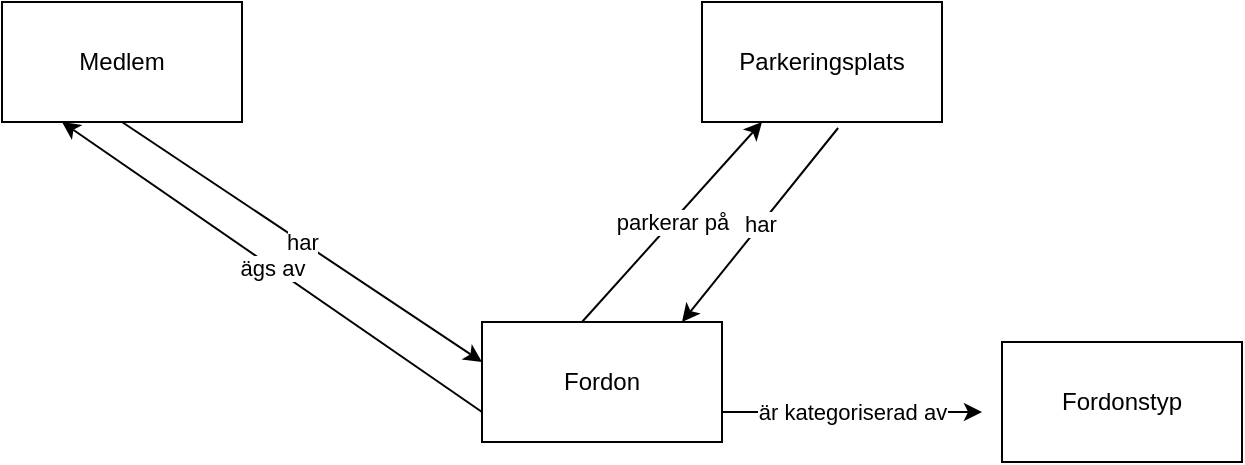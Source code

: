 <mxfile version="16.5.6" type="github" pages="4">
  <diagram id="R2lEEEUBdFMjLlhIrx00" name="Page-1">
    <mxGraphModel dx="893" dy="657" grid="1" gridSize="10" guides="1" tooltips="1" connect="1" arrows="1" fold="1" page="1" pageScale="1" pageWidth="850" pageHeight="1100" math="0" shadow="0" extFonts="Permanent Marker^https://fonts.googleapis.com/css?family=Permanent+Marker">
      <root>
        <mxCell id="0" />
        <mxCell id="1" parent="0" />
        <mxCell id="_AbVoTIW1OfZJptDnOH5-1" value="Medlem" style="rounded=0;whiteSpace=wrap;html=1;" parent="1" vertex="1">
          <mxGeometry x="80" y="120" width="120" height="60" as="geometry" />
        </mxCell>
        <mxCell id="_AbVoTIW1OfZJptDnOH5-2" value="Fordonstyp" style="rounded=0;whiteSpace=wrap;html=1;" parent="1" vertex="1">
          <mxGeometry x="580" y="290" width="120" height="60" as="geometry" />
        </mxCell>
        <mxCell id="_AbVoTIW1OfZJptDnOH5-3" value="Fordon" style="rounded=0;whiteSpace=wrap;html=1;" parent="1" vertex="1">
          <mxGeometry x="320" y="280" width="120" height="60" as="geometry" />
        </mxCell>
        <mxCell id="_AbVoTIW1OfZJptDnOH5-4" value="Parkeringsplats" style="rounded=0;whiteSpace=wrap;html=1;" parent="1" vertex="1">
          <mxGeometry x="430" y="120" width="120" height="60" as="geometry" />
        </mxCell>
        <mxCell id="_AbVoTIW1OfZJptDnOH5-5" value="har" style="endArrow=classic;html=1;rounded=0;exitX=0.5;exitY=1;exitDx=0;exitDy=0;" parent="1" source="_AbVoTIW1OfZJptDnOH5-1" edge="1">
          <mxGeometry width="50" height="50" relative="1" as="geometry">
            <mxPoint x="270" y="350" as="sourcePoint" />
            <mxPoint x="320" y="300" as="targetPoint" />
          </mxGeometry>
        </mxCell>
        <mxCell id="_AbVoTIW1OfZJptDnOH5-7" value="ägs av" style="endArrow=classic;html=1;rounded=0;entryX=0.25;entryY=1;entryDx=0;entryDy=0;exitX=0;exitY=0.75;exitDx=0;exitDy=0;" parent="1" source="_AbVoTIW1OfZJptDnOH5-3" target="_AbVoTIW1OfZJptDnOH5-1" edge="1">
          <mxGeometry width="50" height="50" relative="1" as="geometry">
            <mxPoint x="340" y="380" as="sourcePoint" />
            <mxPoint x="390" y="330" as="targetPoint" />
          </mxGeometry>
        </mxCell>
        <mxCell id="_AbVoTIW1OfZJptDnOH5-8" value="är kategoriserad av" style="endArrow=classic;html=1;rounded=0;exitX=1;exitY=0.75;exitDx=0;exitDy=0;" parent="1" source="_AbVoTIW1OfZJptDnOH5-3" edge="1">
          <mxGeometry width="50" height="50" relative="1" as="geometry">
            <mxPoint x="480" y="390" as="sourcePoint" />
            <mxPoint x="570" y="325" as="targetPoint" />
          </mxGeometry>
        </mxCell>
        <mxCell id="_AbVoTIW1OfZJptDnOH5-9" value="parkerar på" style="endArrow=classic;html=1;rounded=0;entryX=0.25;entryY=1;entryDx=0;entryDy=0;" parent="1" target="_AbVoTIW1OfZJptDnOH5-4" edge="1">
          <mxGeometry width="50" height="50" relative="1" as="geometry">
            <mxPoint x="370" y="280" as="sourcePoint" />
            <mxPoint x="420" y="230" as="targetPoint" />
          </mxGeometry>
        </mxCell>
        <mxCell id="_AbVoTIW1OfZJptDnOH5-10" value="har" style="endArrow=classic;html=1;rounded=0;exitX=0.567;exitY=1.05;exitDx=0;exitDy=0;exitPerimeter=0;" parent="1" source="_AbVoTIW1OfZJptDnOH5-4" edge="1">
          <mxGeometry width="50" height="50" relative="1" as="geometry">
            <mxPoint x="340" y="380" as="sourcePoint" />
            <mxPoint x="420" y="280" as="targetPoint" />
          </mxGeometry>
        </mxCell>
      </root>
    </mxGraphModel>
  </diagram>
  <diagram id="kLTGQXGEeEwWgnbD5dGC" name="Page-2">
    <mxGraphModel dx="943" dy="501" grid="1" gridSize="10" guides="1" tooltips="1" connect="1" arrows="1" fold="1" page="1" pageScale="1" pageWidth="827" pageHeight="1169" math="0" shadow="0">
      <root>
        <mxCell id="PcdFdVJKcgX2mBFTKJcy-0" />
        <mxCell id="PcdFdVJKcgX2mBFTKJcy-1" parent="PcdFdVJKcgX2mBFTKJcy-0" />
        <mxCell id="PcdFdVJKcgX2mBFTKJcy-2" value="Medlem" style="rounded=0;whiteSpace=wrap;html=1;" vertex="1" parent="PcdFdVJKcgX2mBFTKJcy-1">
          <mxGeometry x="80" y="120" width="120" height="60" as="geometry" />
        </mxCell>
        <mxCell id="PcdFdVJKcgX2mBFTKJcy-3" value="Fordonstyp" style="rounded=0;whiteSpace=wrap;html=1;" vertex="1" parent="PcdFdVJKcgX2mBFTKJcy-1">
          <mxGeometry x="580" y="290" width="120" height="60" as="geometry" />
        </mxCell>
        <mxCell id="PcdFdVJKcgX2mBFTKJcy-4" value="Fordon" style="rounded=0;whiteSpace=wrap;html=1;" vertex="1" parent="PcdFdVJKcgX2mBFTKJcy-1">
          <mxGeometry x="320" y="280" width="120" height="60" as="geometry" />
        </mxCell>
        <mxCell id="PcdFdVJKcgX2mBFTKJcy-5" value="Parkeringsplats" style="rounded=0;whiteSpace=wrap;html=1;" vertex="1" parent="PcdFdVJKcgX2mBFTKJcy-1">
          <mxGeometry x="430" y="120" width="120" height="60" as="geometry" />
        </mxCell>
        <mxCell id="PcdFdVJKcgX2mBFTKJcy-6" value="har" style="endArrow=ERzeroToMany;html=1;rounded=0;exitX=0.5;exitY=1;exitDx=0;exitDy=0;endFill=0;startArrow=ERone;startFill=0;" edge="1" parent="PcdFdVJKcgX2mBFTKJcy-1" source="PcdFdVJKcgX2mBFTKJcy-2">
          <mxGeometry width="50" height="50" relative="1" as="geometry">
            <mxPoint x="270" y="350" as="sourcePoint" />
            <mxPoint x="320" y="300" as="targetPoint" />
          </mxGeometry>
        </mxCell>
        <mxCell id="PcdFdVJKcgX2mBFTKJcy-8" value="är kategoriserad av" style="endArrow=ERone;html=1;rounded=0;exitX=1;exitY=0.75;exitDx=0;exitDy=0;endFill=0;entryX=-0.025;entryY=0.583;entryDx=0;entryDy=0;entryPerimeter=0;startArrow=ERzeroToOne;startFill=0;" edge="1" parent="PcdFdVJKcgX2mBFTKJcy-1" source="PcdFdVJKcgX2mBFTKJcy-4" target="PcdFdVJKcgX2mBFTKJcy-3">
          <mxGeometry width="50" height="50" relative="1" as="geometry">
            <mxPoint x="480" y="390" as="sourcePoint" />
            <mxPoint x="570" y="325" as="targetPoint" />
          </mxGeometry>
        </mxCell>
        <mxCell id="PcdFdVJKcgX2mBFTKJcy-10" value="parkerar på/har" style="endArrow=ERone;html=1;rounded=0;exitX=0.567;exitY=1.05;exitDx=0;exitDy=0;exitPerimeter=0;endFill=0;startArrow=ERone;startFill=0;" edge="1" parent="PcdFdVJKcgX2mBFTKJcy-1" source="PcdFdVJKcgX2mBFTKJcy-5">
          <mxGeometry width="50" height="50" relative="1" as="geometry">
            <mxPoint x="340" y="380" as="sourcePoint" />
            <mxPoint x="420" y="280" as="targetPoint" />
          </mxGeometry>
        </mxCell>
      </root>
    </mxGraphModel>
  </diagram>
  <diagram id="wb9nR6QKDPilrrJxnkUp" name="Page-3">
    <mxGraphModel dx="943" dy="501" grid="1" gridSize="10" guides="1" tooltips="1" connect="1" arrows="1" fold="1" page="1" pageScale="1" pageWidth="827" pageHeight="1169" math="0" shadow="0">
      <root>
        <mxCell id="zCIT4n7KbUIi4Ov1CX4Y-0" />
        <mxCell id="zCIT4n7KbUIi4Ov1CX4Y-1" parent="zCIT4n7KbUIi4Ov1CX4Y-0" />
        <mxCell id="zCIT4n7KbUIi4Ov1CX4Y-2" value="Medlem" style="rounded=0;whiteSpace=wrap;html=1;fillColor=#dae8fc;strokeColor=#6c8ebf;" vertex="1" parent="zCIT4n7KbUIi4Ov1CX4Y-1">
          <mxGeometry x="130" y="90" width="120" height="60" as="geometry" />
        </mxCell>
        <mxCell id="zCIT4n7KbUIi4Ov1CX4Y-3" value="Fordonstyp" style="rounded=0;whiteSpace=wrap;html=1;fillColor=#dae8fc;strokeColor=#6c8ebf;" vertex="1" parent="zCIT4n7KbUIi4Ov1CX4Y-1">
          <mxGeometry x="580" y="290" width="120" height="60" as="geometry" />
        </mxCell>
        <mxCell id="zCIT4n7KbUIi4Ov1CX4Y-4" value="Fordon" style="rounded=0;whiteSpace=wrap;html=1;fillColor=#dae8fc;strokeColor=#6c8ebf;" vertex="1" parent="zCIT4n7KbUIi4Ov1CX4Y-1">
          <mxGeometry x="320" y="280" width="120" height="60" as="geometry" />
        </mxCell>
        <mxCell id="zCIT4n7KbUIi4Ov1CX4Y-5" value="Parkeringsplats" style="rounded=0;whiteSpace=wrap;html=1;fillColor=#dae8fc;strokeColor=#6c8ebf;" vertex="1" parent="zCIT4n7KbUIi4Ov1CX4Y-1">
          <mxGeometry x="500" y="90" width="120" height="60" as="geometry" />
        </mxCell>
        <mxCell id="zCIT4n7KbUIi4Ov1CX4Y-6" value="har" style="endArrow=ERzeroToMany;html=1;rounded=0;exitX=0.5;exitY=1;exitDx=0;exitDy=0;endFill=0;startArrow=ERone;startFill=0;" edge="1" parent="zCIT4n7KbUIi4Ov1CX4Y-1" source="zCIT4n7KbUIi4Ov1CX4Y-2">
          <mxGeometry width="50" height="50" relative="1" as="geometry">
            <mxPoint x="270" y="350" as="sourcePoint" />
            <mxPoint x="320" y="300" as="targetPoint" />
          </mxGeometry>
        </mxCell>
        <mxCell id="zCIT4n7KbUIi4Ov1CX4Y-7" value="är kategoriserad av" style="endArrow=ERone;html=1;rounded=0;exitX=1;exitY=0.75;exitDx=0;exitDy=0;endFill=0;entryX=-0.025;entryY=0.583;entryDx=0;entryDy=0;entryPerimeter=0;startArrow=ERzeroToOne;startFill=0;" edge="1" parent="zCIT4n7KbUIi4Ov1CX4Y-1" source="zCIT4n7KbUIi4Ov1CX4Y-4" target="zCIT4n7KbUIi4Ov1CX4Y-3">
          <mxGeometry width="50" height="50" relative="1" as="geometry">
            <mxPoint x="480" y="390" as="sourcePoint" />
            <mxPoint x="570" y="325" as="targetPoint" />
          </mxGeometry>
        </mxCell>
        <mxCell id="zCIT4n7KbUIi4Ov1CX4Y-8" value="parkerar på/har" style="endArrow=ERone;html=1;rounded=0;exitX=0.567;exitY=1.05;exitDx=0;exitDy=0;exitPerimeter=0;endFill=0;startArrow=ERone;startFill=0;" edge="1" parent="zCIT4n7KbUIi4Ov1CX4Y-1" source="zCIT4n7KbUIi4Ov1CX4Y-5">
          <mxGeometry width="50" height="50" relative="1" as="geometry">
            <mxPoint x="340" y="380" as="sourcePoint" />
            <mxPoint x="420" y="280" as="targetPoint" />
          </mxGeometry>
        </mxCell>
        <mxCell id="zCIT4n7KbUIi4Ov1CX4Y-9" value="Person nr" style="ellipse;whiteSpace=wrap;html=1;" vertex="1" parent="zCIT4n7KbUIi4Ov1CX4Y-1">
          <mxGeometry y="180" width="90" height="40" as="geometry" />
        </mxCell>
        <mxCell id="zCIT4n7KbUIi4Ov1CX4Y-10" value="" style="endArrow=none;html=1;rounded=0;strokeColor=#000000;entryX=0.25;entryY=1;entryDx=0;entryDy=0;exitX=0.823;exitY=0.073;exitDx=0;exitDy=0;exitPerimeter=0;" edge="1" parent="zCIT4n7KbUIi4Ov1CX4Y-1" source="zCIT4n7KbUIi4Ov1CX4Y-9" target="zCIT4n7KbUIi4Ov1CX4Y-2">
          <mxGeometry width="50" height="50" relative="1" as="geometry">
            <mxPoint x="90" y="210" as="sourcePoint" />
            <mxPoint x="140" y="160" as="targetPoint" />
          </mxGeometry>
        </mxCell>
        <mxCell id="zCIT4n7KbUIi4Ov1CX4Y-11" value="Namn" style="ellipse;whiteSpace=wrap;html=1;" vertex="1" parent="zCIT4n7KbUIi4Ov1CX4Y-1">
          <mxGeometry x="10" y="230" width="90" height="50" as="geometry" />
        </mxCell>
        <mxCell id="zCIT4n7KbUIi4Ov1CX4Y-12" value="Id" style="ellipse;whiteSpace=wrap;html=1;" vertex="1" parent="zCIT4n7KbUIi4Ov1CX4Y-1">
          <mxGeometry x="10" y="300" width="90" height="40" as="geometry" />
        </mxCell>
        <mxCell id="zCIT4n7KbUIi4Ov1CX4Y-14" value="" style="endArrow=none;html=1;rounded=0;strokeColor=#000000;exitX=0.93;exitY=0.807;exitDx=0;exitDy=0;exitPerimeter=0;entryX=0.308;entryY=0.994;entryDx=0;entryDy=0;entryPerimeter=0;" edge="1" parent="zCIT4n7KbUIi4Ov1CX4Y-1" source="zCIT4n7KbUIi4Ov1CX4Y-11" target="zCIT4n7KbUIi4Ov1CX4Y-2">
          <mxGeometry width="50" height="50" relative="1" as="geometry">
            <mxPoint x="110" y="290" as="sourcePoint" />
            <mxPoint x="130" y="180" as="targetPoint" />
          </mxGeometry>
        </mxCell>
        <mxCell id="zCIT4n7KbUIi4Ov1CX4Y-15" value="" style="endArrow=none;html=1;rounded=0;strokeColor=#000000;entryX=0.5;entryY=1;entryDx=0;entryDy=0;exitX=0.944;exitY=0.775;exitDx=0;exitDy=0;exitPerimeter=0;" edge="1" parent="zCIT4n7KbUIi4Ov1CX4Y-1" source="zCIT4n7KbUIi4Ov1CX4Y-12" target="zCIT4n7KbUIi4Ov1CX4Y-2">
          <mxGeometry width="50" height="50" relative="1" as="geometry">
            <mxPoint x="105" y="350" as="sourcePoint" />
            <mxPoint x="155" y="300" as="targetPoint" />
          </mxGeometry>
        </mxCell>
        <mxCell id="zCIT4n7KbUIi4Ov1CX4Y-16" value="E-post" style="ellipse;whiteSpace=wrap;html=1;" vertex="1" parent="zCIT4n7KbUIi4Ov1CX4Y-1">
          <mxGeometry x="10" y="350" width="90" height="40" as="geometry" />
        </mxCell>
        <mxCell id="zCIT4n7KbUIi4Ov1CX4Y-17" value="" style="endArrow=none;html=1;rounded=0;strokeColor=#000000;entryX=0.703;entryY=1.039;entryDx=0;entryDy=0;entryPerimeter=0;" edge="1" parent="zCIT4n7KbUIi4Ov1CX4Y-1" target="zCIT4n7KbUIi4Ov1CX4Y-2">
          <mxGeometry width="50" height="50" relative="1" as="geometry">
            <mxPoint x="100" y="370" as="sourcePoint" />
            <mxPoint x="150" y="320" as="targetPoint" />
          </mxGeometry>
        </mxCell>
        <mxCell id="zCIT4n7KbUIi4Ov1CX4Y-18" value="Id" style="ellipse;whiteSpace=wrap;html=1;" vertex="1" parent="zCIT4n7KbUIi4Ov1CX4Y-1">
          <mxGeometry x="270" y="390" width="80" height="30" as="geometry" />
        </mxCell>
        <mxCell id="zCIT4n7KbUIi4Ov1CX4Y-19" value="Reg. nr" style="ellipse;whiteSpace=wrap;html=1;" vertex="1" parent="zCIT4n7KbUIi4Ov1CX4Y-1">
          <mxGeometry x="360" y="390" width="80" height="30" as="geometry" />
        </mxCell>
        <mxCell id="zCIT4n7KbUIi4Ov1CX4Y-20" value="Färg" style="ellipse;whiteSpace=wrap;html=1;" vertex="1" parent="zCIT4n7KbUIi4Ov1CX4Y-1">
          <mxGeometry x="450" y="390" width="80" height="30" as="geometry" />
        </mxCell>
        <mxCell id="zCIT4n7KbUIi4Ov1CX4Y-21" value="" style="endArrow=none;html=1;rounded=0;strokeColor=#000000;" edge="1" parent="zCIT4n7KbUIi4Ov1CX4Y-1">
          <mxGeometry width="50" height="50" relative="1" as="geometry">
            <mxPoint x="310" y="390" as="sourcePoint" />
            <mxPoint x="360" y="340" as="targetPoint" />
          </mxGeometry>
        </mxCell>
        <mxCell id="zCIT4n7KbUIi4Ov1CX4Y-22" value="" style="endArrow=none;html=1;rounded=0;strokeColor=#000000;" edge="1" parent="zCIT4n7KbUIi4Ov1CX4Y-1" target="zCIT4n7KbUIi4Ov1CX4Y-4">
          <mxGeometry width="50" height="50" relative="1" as="geometry">
            <mxPoint x="375" y="395" as="sourcePoint" />
            <mxPoint x="425" y="345" as="targetPoint" />
          </mxGeometry>
        </mxCell>
        <mxCell id="zCIT4n7KbUIi4Ov1CX4Y-23" value="" style="endArrow=none;html=1;rounded=0;strokeColor=#000000;entryX=0.892;entryY=1.061;entryDx=0;entryDy=0;entryPerimeter=0;" edge="1" parent="zCIT4n7KbUIi4Ov1CX4Y-1" target="zCIT4n7KbUIi4Ov1CX4Y-4">
          <mxGeometry width="50" height="50" relative="1" as="geometry">
            <mxPoint x="465" y="395" as="sourcePoint" />
            <mxPoint x="515" y="345" as="targetPoint" />
          </mxGeometry>
        </mxCell>
        <mxCell id="zCIT4n7KbUIi4Ov1CX4Y-24" value="Märke" style="ellipse;whiteSpace=wrap;html=1;" vertex="1" parent="zCIT4n7KbUIi4Ov1CX4Y-1">
          <mxGeometry x="200" y="360" width="80" height="30" as="geometry" />
        </mxCell>
        <mxCell id="zCIT4n7KbUIi4Ov1CX4Y-25" value="Modell" style="ellipse;whiteSpace=wrap;html=1;" vertex="1" parent="zCIT4n7KbUIi4Ov1CX4Y-1">
          <mxGeometry x="410" y="420" width="80" height="30" as="geometry" />
        </mxCell>
        <mxCell id="zCIT4n7KbUIi4Ov1CX4Y-26" value="" style="endArrow=none;html=1;rounded=0;strokeColor=#000000;" edge="1" parent="zCIT4n7KbUIi4Ov1CX4Y-1">
          <mxGeometry width="50" height="50" relative="1" as="geometry">
            <mxPoint x="270" y="370" as="sourcePoint" />
            <mxPoint x="320" y="320" as="targetPoint" />
          </mxGeometry>
        </mxCell>
        <mxCell id="zCIT4n7KbUIi4Ov1CX4Y-27" value="" style="endArrow=none;html=1;rounded=0;strokeColor=#000000;" edge="1" parent="zCIT4n7KbUIi4Ov1CX4Y-1">
          <mxGeometry width="50" height="50" relative="1" as="geometry">
            <mxPoint x="434" y="420" as="sourcePoint" />
            <mxPoint x="414" y="340" as="targetPoint" />
          </mxGeometry>
        </mxCell>
        <mxCell id="zCIT4n7KbUIi4Ov1CX4Y-29" value="Id" style="ellipse;whiteSpace=wrap;html=1;" vertex="1" parent="zCIT4n7KbUIi4Ov1CX4Y-1">
          <mxGeometry x="374" y="60" width="80" height="40" as="geometry" />
        </mxCell>
        <mxCell id="zCIT4n7KbUIi4Ov1CX4Y-30" value="" style="endArrow=none;html=1;rounded=0;strokeColor=#000000;entryX=-0.019;entryY=0.583;entryDx=0;entryDy=0;entryPerimeter=0;" edge="1" parent="zCIT4n7KbUIi4Ov1CX4Y-1" source="zCIT4n7KbUIi4Ov1CX4Y-29" target="zCIT4n7KbUIi4Ov1CX4Y-5">
          <mxGeometry width="50" height="50" relative="1" as="geometry">
            <mxPoint x="380" y="210" as="sourcePoint" />
            <mxPoint x="430" y="160" as="targetPoint" />
          </mxGeometry>
        </mxCell>
        <mxCell id="zCIT4n7KbUIi4Ov1CX4Y-31" value="Check in" style="ellipse;whiteSpace=wrap;html=1;" vertex="1" parent="zCIT4n7KbUIi4Ov1CX4Y-1">
          <mxGeometry x="294" y="140" width="96" height="50" as="geometry" />
        </mxCell>
        <mxCell id="zCIT4n7KbUIi4Ov1CX4Y-32" value="" style="endArrow=none;html=1;rounded=0;strokeColor=#000000;" edge="1" parent="zCIT4n7KbUIi4Ov1CX4Y-1" source="zCIT4n7KbUIi4Ov1CX4Y-31">
          <mxGeometry width="50" height="50" relative="1" as="geometry">
            <mxPoint x="380" y="210" as="sourcePoint" />
            <mxPoint x="460" y="210" as="targetPoint" />
          </mxGeometry>
        </mxCell>
        <mxCell id="zCIT4n7KbUIi4Ov1CX4Y-33" value="Check ut" style="ellipse;whiteSpace=wrap;html=1;" vertex="1" parent="zCIT4n7KbUIi4Ov1CX4Y-1">
          <mxGeometry x="294" y="190" width="96" height="50" as="geometry" />
        </mxCell>
        <mxCell id="zCIT4n7KbUIi4Ov1CX4Y-34" value="" style="endArrow=none;html=1;rounded=0;strokeColor=#000000;" edge="1" parent="zCIT4n7KbUIi4Ov1CX4Y-1">
          <mxGeometry width="50" height="50" relative="1" as="geometry">
            <mxPoint x="390" y="220" as="sourcePoint" />
            <mxPoint x="460" y="220" as="targetPoint" />
          </mxGeometry>
        </mxCell>
        <mxCell id="zCIT4n7KbUIi4Ov1CX4Y-36" value="Pris" style="ellipse;whiteSpace=wrap;html=1;" vertex="1" parent="zCIT4n7KbUIi4Ov1CX4Y-1">
          <mxGeometry x="550" y="190" width="110" height="70" as="geometry" />
        </mxCell>
        <mxCell id="zCIT4n7KbUIi4Ov1CX4Y-37" value="" style="endArrow=none;html=1;rounded=0;strokeColor=#000000;" edge="1" parent="zCIT4n7KbUIi4Ov1CX4Y-1" target="zCIT4n7KbUIi4Ov1CX4Y-36">
          <mxGeometry width="50" height="50" relative="1" as="geometry">
            <mxPoint x="520" y="220" as="sourcePoint" />
            <mxPoint x="530" y="210" as="targetPoint" />
          </mxGeometry>
        </mxCell>
        <mxCell id="zCIT4n7KbUIi4Ov1CX4Y-38" value="Ruta/Titel" style="ellipse;whiteSpace=wrap;html=1;" vertex="1" parent="zCIT4n7KbUIi4Ov1CX4Y-1">
          <mxGeometry x="620" y="50" width="90" height="50" as="geometry" />
        </mxCell>
        <mxCell id="zCIT4n7KbUIi4Ov1CX4Y-39" value="" style="endArrow=none;html=1;rounded=0;strokeColor=#000000;entryX=0;entryY=0;entryDx=0;entryDy=0;" edge="1" parent="zCIT4n7KbUIi4Ov1CX4Y-1" target="zCIT4n7KbUIi4Ov1CX4Y-38">
          <mxGeometry width="50" height="50" relative="1" as="geometry">
            <mxPoint x="550" y="90" as="sourcePoint" />
            <mxPoint x="600" y="40" as="targetPoint" />
          </mxGeometry>
        </mxCell>
        <mxCell id="zCIT4n7KbUIi4Ov1CX4Y-40" value="Typ/Titel" style="ellipse;whiteSpace=wrap;html=1;" vertex="1" parent="zCIT4n7KbUIi4Ov1CX4Y-1">
          <mxGeometry x="630" y="370" width="95" height="55" as="geometry" />
        </mxCell>
        <mxCell id="zCIT4n7KbUIi4Ov1CX4Y-41" value="" style="endArrow=none;html=1;rounded=0;strokeColor=#000000;exitX=0.5;exitY=0;exitDx=0;exitDy=0;" edge="1" parent="zCIT4n7KbUIi4Ov1CX4Y-1" source="zCIT4n7KbUIi4Ov1CX4Y-40">
          <mxGeometry width="50" height="50" relative="1" as="geometry">
            <mxPoint x="610" y="400" as="sourcePoint" />
            <mxPoint x="660" y="350" as="targetPoint" />
          </mxGeometry>
        </mxCell>
        <mxCell id="zCIT4n7KbUIi4Ov1CX4Y-42" value="Id" style="ellipse;whiteSpace=wrap;html=1;" vertex="1" parent="zCIT4n7KbUIi4Ov1CX4Y-1">
          <mxGeometry x="565" y="420" width="75" height="40" as="geometry" />
        </mxCell>
        <mxCell id="zCIT4n7KbUIi4Ov1CX4Y-43" value="" style="endArrow=none;html=1;rounded=0;strokeColor=#000000;entryX=0.419;entryY=1.017;entryDx=0;entryDy=0;entryPerimeter=0;" edge="1" parent="zCIT4n7KbUIi4Ov1CX4Y-1" target="zCIT4n7KbUIi4Ov1CX4Y-3">
          <mxGeometry width="50" height="50" relative="1" as="geometry">
            <mxPoint x="580" y="425" as="sourcePoint" />
            <mxPoint x="630" y="375" as="targetPoint" />
          </mxGeometry>
        </mxCell>
        <mxCell id="zCIT4n7KbUIi4Ov1CX4Y-44" value="Antal hjul" style="ellipse;whiteSpace=wrap;html=1;" vertex="1" parent="zCIT4n7KbUIi4Ov1CX4Y-1">
          <mxGeometry x="740" y="340" width="80" height="30" as="geometry" />
        </mxCell>
        <mxCell id="zCIT4n7KbUIi4Ov1CX4Y-45" value="" style="endArrow=none;html=1;rounded=0;strokeColor=#000000;exitX=0.997;exitY=0.672;exitDx=0;exitDy=0;exitPerimeter=0;" edge="1" parent="zCIT4n7KbUIi4Ov1CX4Y-1" source="zCIT4n7KbUIi4Ov1CX4Y-3">
          <mxGeometry width="50" height="50" relative="1" as="geometry">
            <mxPoint x="725" y="390" as="sourcePoint" />
            <mxPoint x="775" y="340" as="targetPoint" />
          </mxGeometry>
        </mxCell>
      </root>
    </mxGraphModel>
  </diagram>
  <diagram id="egSZdGdGDnGF0ddc5vMZ" name="Page-4">
    <mxGraphModel dx="893" dy="657" grid="1" gridSize="10" guides="1" tooltips="1" connect="1" arrows="1" fold="1" page="1" pageScale="1" pageWidth="827" pageHeight="1169" math="0" shadow="0">
      <root>
        <mxCell id="eWoGVDs5CLoufcRswbTc-0" />
        <mxCell id="eWoGVDs5CLoufcRswbTc-1" parent="eWoGVDs5CLoufcRswbTc-0" />
        <mxCell id="eWoGVDs5CLoufcRswbTc-2" value="Medlem" style="shape=table;startSize=30;container=1;collapsible=1;childLayout=tableLayout;fixedRows=1;rowLines=0;fontStyle=1;align=center;resizeLast=1;" parent="eWoGVDs5CLoufcRswbTc-1" vertex="1">
          <mxGeometry x="120" y="160" width="180" height="160" as="geometry" />
        </mxCell>
        <mxCell id="eWoGVDs5CLoufcRswbTc-3" value="" style="shape=tableRow;horizontal=0;startSize=0;swimlaneHead=0;swimlaneBody=0;fillColor=none;collapsible=0;dropTarget=0;points=[[0,0.5],[1,0.5]];portConstraint=eastwest;top=0;left=0;right=0;bottom=1;" parent="eWoGVDs5CLoufcRswbTc-2" vertex="1">
          <mxGeometry y="30" width="180" height="30" as="geometry" />
        </mxCell>
        <mxCell id="eWoGVDs5CLoufcRswbTc-4" value="PK" style="shape=partialRectangle;connectable=0;fillColor=none;top=0;left=0;bottom=0;right=0;fontStyle=1;overflow=hidden;" parent="eWoGVDs5CLoufcRswbTc-3" vertex="1">
          <mxGeometry width="30" height="30" as="geometry">
            <mxRectangle width="30" height="30" as="alternateBounds" />
          </mxGeometry>
        </mxCell>
        <mxCell id="eWoGVDs5CLoufcRswbTc-5" value="Id" style="shape=partialRectangle;connectable=0;fillColor=none;top=0;left=0;bottom=0;right=0;align=left;spacingLeft=6;fontStyle=5;overflow=hidden;" parent="eWoGVDs5CLoufcRswbTc-3" vertex="1">
          <mxGeometry x="30" width="150" height="30" as="geometry">
            <mxRectangle width="150" height="30" as="alternateBounds" />
          </mxGeometry>
        </mxCell>
        <mxCell id="eWoGVDs5CLoufcRswbTc-6" value="" style="shape=tableRow;horizontal=0;startSize=0;swimlaneHead=0;swimlaneBody=0;fillColor=none;collapsible=0;dropTarget=0;points=[[0,0.5],[1,0.5]];portConstraint=eastwest;top=0;left=0;right=0;bottom=0;" parent="eWoGVDs5CLoufcRswbTc-2" vertex="1">
          <mxGeometry y="60" width="180" height="30" as="geometry" />
        </mxCell>
        <mxCell id="eWoGVDs5CLoufcRswbTc-7" value="" style="shape=partialRectangle;connectable=0;fillColor=none;top=0;left=0;bottom=0;right=0;editable=1;overflow=hidden;" parent="eWoGVDs5CLoufcRswbTc-6" vertex="1">
          <mxGeometry width="30" height="30" as="geometry">
            <mxRectangle width="30" height="30" as="alternateBounds" />
          </mxGeometry>
        </mxCell>
        <mxCell id="eWoGVDs5CLoufcRswbTc-8" value="Namn" style="shape=partialRectangle;connectable=0;fillColor=none;top=0;left=0;bottom=0;right=0;align=left;spacingLeft=6;overflow=hidden;" parent="eWoGVDs5CLoufcRswbTc-6" vertex="1">
          <mxGeometry x="30" width="150" height="30" as="geometry">
            <mxRectangle width="150" height="30" as="alternateBounds" />
          </mxGeometry>
        </mxCell>
        <mxCell id="eWoGVDs5CLoufcRswbTc-9" value="" style="shape=tableRow;horizontal=0;startSize=0;swimlaneHead=0;swimlaneBody=0;fillColor=none;collapsible=0;dropTarget=0;points=[[0,0.5],[1,0.5]];portConstraint=eastwest;top=0;left=0;right=0;bottom=0;" parent="eWoGVDs5CLoufcRswbTc-2" vertex="1">
          <mxGeometry y="90" width="180" height="30" as="geometry" />
        </mxCell>
        <mxCell id="eWoGVDs5CLoufcRswbTc-10" value="" style="shape=partialRectangle;connectable=0;fillColor=none;top=0;left=0;bottom=0;right=0;editable=1;overflow=hidden;" parent="eWoGVDs5CLoufcRswbTc-9" vertex="1">
          <mxGeometry width="30" height="30" as="geometry">
            <mxRectangle width="30" height="30" as="alternateBounds" />
          </mxGeometry>
        </mxCell>
        <mxCell id="eWoGVDs5CLoufcRswbTc-11" value="E-post" style="shape=partialRectangle;connectable=0;fillColor=none;top=0;left=0;bottom=0;right=0;align=left;spacingLeft=6;overflow=hidden;" parent="eWoGVDs5CLoufcRswbTc-9" vertex="1">
          <mxGeometry x="30" width="150" height="30" as="geometry">
            <mxRectangle width="150" height="30" as="alternateBounds" />
          </mxGeometry>
        </mxCell>
        <mxCell id="eWoGVDs5CLoufcRswbTc-12" value="" style="shape=tableRow;horizontal=0;startSize=0;swimlaneHead=0;swimlaneBody=0;fillColor=none;collapsible=0;dropTarget=0;points=[[0,0.5],[1,0.5]];portConstraint=eastwest;top=0;left=0;right=0;bottom=0;" parent="eWoGVDs5CLoufcRswbTc-2" vertex="1">
          <mxGeometry y="120" width="180" height="30" as="geometry" />
        </mxCell>
        <mxCell id="eWoGVDs5CLoufcRswbTc-13" value="" style="shape=partialRectangle;connectable=0;fillColor=none;top=0;left=0;bottom=0;right=0;editable=1;overflow=hidden;" parent="eWoGVDs5CLoufcRswbTc-12" vertex="1">
          <mxGeometry width="30" height="30" as="geometry">
            <mxRectangle width="30" height="30" as="alternateBounds" />
          </mxGeometry>
        </mxCell>
        <mxCell id="eWoGVDs5CLoufcRswbTc-14" value="Pers. nr" style="shape=partialRectangle;connectable=0;fillColor=none;top=0;left=0;bottom=0;right=0;align=left;spacingLeft=6;overflow=hidden;" parent="eWoGVDs5CLoufcRswbTc-12" vertex="1">
          <mxGeometry x="30" width="150" height="30" as="geometry">
            <mxRectangle width="150" height="30" as="alternateBounds" />
          </mxGeometry>
        </mxCell>
        <mxCell id="olLqTpmF7_HAUZUzdYIq-0" value="Fordonstyp" style="shape=table;startSize=30;container=1;collapsible=1;childLayout=tableLayout;fixedRows=1;rowLines=0;fontStyle=1;align=center;resizeLast=1;" parent="eWoGVDs5CLoufcRswbTc-1" vertex="1">
          <mxGeometry x="370" y="585" width="180" height="120" as="geometry" />
        </mxCell>
        <mxCell id="olLqTpmF7_HAUZUzdYIq-1" value="" style="shape=tableRow;horizontal=0;startSize=0;swimlaneHead=0;swimlaneBody=0;fillColor=none;collapsible=0;dropTarget=0;points=[[0,0.5],[1,0.5]];portConstraint=eastwest;top=0;left=0;right=0;bottom=1;" parent="olLqTpmF7_HAUZUzdYIq-0" vertex="1">
          <mxGeometry y="30" width="180" height="30" as="geometry" />
        </mxCell>
        <mxCell id="olLqTpmF7_HAUZUzdYIq-2" value="PK" style="shape=partialRectangle;connectable=0;fillColor=none;top=0;left=0;bottom=0;right=0;fontStyle=1;overflow=hidden;" parent="olLqTpmF7_HAUZUzdYIq-1" vertex="1">
          <mxGeometry width="30" height="30" as="geometry">
            <mxRectangle width="30" height="30" as="alternateBounds" />
          </mxGeometry>
        </mxCell>
        <mxCell id="olLqTpmF7_HAUZUzdYIq-3" value="Id" style="shape=partialRectangle;connectable=0;fillColor=none;top=0;left=0;bottom=0;right=0;align=left;spacingLeft=6;fontStyle=5;overflow=hidden;" parent="olLqTpmF7_HAUZUzdYIq-1" vertex="1">
          <mxGeometry x="30" width="150" height="30" as="geometry">
            <mxRectangle width="150" height="30" as="alternateBounds" />
          </mxGeometry>
        </mxCell>
        <mxCell id="olLqTpmF7_HAUZUzdYIq-4" value="" style="shape=tableRow;horizontal=0;startSize=0;swimlaneHead=0;swimlaneBody=0;fillColor=none;collapsible=0;dropTarget=0;points=[[0,0.5],[1,0.5]];portConstraint=eastwest;top=0;left=0;right=0;bottom=0;" parent="olLqTpmF7_HAUZUzdYIq-0" vertex="1">
          <mxGeometry y="60" width="180" height="30" as="geometry" />
        </mxCell>
        <mxCell id="olLqTpmF7_HAUZUzdYIq-5" value="" style="shape=partialRectangle;connectable=0;fillColor=none;top=0;left=0;bottom=0;right=0;editable=1;overflow=hidden;" parent="olLqTpmF7_HAUZUzdYIq-4" vertex="1">
          <mxGeometry width="30" height="30" as="geometry">
            <mxRectangle width="30" height="30" as="alternateBounds" />
          </mxGeometry>
        </mxCell>
        <mxCell id="olLqTpmF7_HAUZUzdYIq-6" value="Typ/Titel" style="shape=partialRectangle;connectable=0;fillColor=none;top=0;left=0;bottom=0;right=0;align=left;spacingLeft=6;overflow=hidden;" parent="olLqTpmF7_HAUZUzdYIq-4" vertex="1">
          <mxGeometry x="30" width="150" height="30" as="geometry">
            <mxRectangle width="150" height="30" as="alternateBounds" />
          </mxGeometry>
        </mxCell>
        <mxCell id="olLqTpmF7_HAUZUzdYIq-7" value="" style="shape=tableRow;horizontal=0;startSize=0;swimlaneHead=0;swimlaneBody=0;fillColor=none;collapsible=0;dropTarget=0;points=[[0,0.5],[1,0.5]];portConstraint=eastwest;top=0;left=0;right=0;bottom=0;" parent="olLqTpmF7_HAUZUzdYIq-0" vertex="1">
          <mxGeometry y="90" width="180" height="30" as="geometry" />
        </mxCell>
        <mxCell id="olLqTpmF7_HAUZUzdYIq-8" value="" style="shape=partialRectangle;connectable=0;fillColor=none;top=0;left=0;bottom=0;right=0;editable=1;overflow=hidden;" parent="olLqTpmF7_HAUZUzdYIq-7" vertex="1">
          <mxGeometry width="30" height="30" as="geometry">
            <mxRectangle width="30" height="30" as="alternateBounds" />
          </mxGeometry>
        </mxCell>
        <mxCell id="olLqTpmF7_HAUZUzdYIq-9" value="Antal hjul" style="shape=partialRectangle;connectable=0;fillColor=none;top=0;left=0;bottom=0;right=0;align=left;spacingLeft=6;overflow=hidden;" parent="olLqTpmF7_HAUZUzdYIq-7" vertex="1">
          <mxGeometry x="30" width="150" height="30" as="geometry">
            <mxRectangle width="150" height="30" as="alternateBounds" />
          </mxGeometry>
        </mxCell>
        <mxCell id="olLqTpmF7_HAUZUzdYIq-13" value="Parkeringsplats" style="shape=table;startSize=30;container=1;collapsible=1;childLayout=tableLayout;fixedRows=1;rowLines=0;fontStyle=1;align=center;resizeLast=1;" parent="eWoGVDs5CLoufcRswbTc-1" vertex="1">
          <mxGeometry x="600" y="160" width="180" height="150" as="geometry" />
        </mxCell>
        <mxCell id="olLqTpmF7_HAUZUzdYIq-14" value="" style="shape=tableRow;horizontal=0;startSize=0;swimlaneHead=0;swimlaneBody=0;fillColor=none;collapsible=0;dropTarget=0;points=[[0,0.5],[1,0.5]];portConstraint=eastwest;top=0;left=0;right=0;bottom=1;" parent="olLqTpmF7_HAUZUzdYIq-13" vertex="1">
          <mxGeometry y="30" width="180" height="30" as="geometry" />
        </mxCell>
        <mxCell id="olLqTpmF7_HAUZUzdYIq-15" value="PK" style="shape=partialRectangle;connectable=0;fillColor=none;top=0;left=0;bottom=0;right=0;fontStyle=1;overflow=hidden;" parent="olLqTpmF7_HAUZUzdYIq-14" vertex="1">
          <mxGeometry width="30" height="30" as="geometry">
            <mxRectangle width="30" height="30" as="alternateBounds" />
          </mxGeometry>
        </mxCell>
        <mxCell id="olLqTpmF7_HAUZUzdYIq-16" value="Id" style="shape=partialRectangle;connectable=0;fillColor=none;top=0;left=0;bottom=0;right=0;align=left;spacingLeft=6;fontStyle=5;overflow=hidden;" parent="olLqTpmF7_HAUZUzdYIq-14" vertex="1">
          <mxGeometry x="30" width="150" height="30" as="geometry">
            <mxRectangle width="150" height="30" as="alternateBounds" />
          </mxGeometry>
        </mxCell>
        <mxCell id="olLqTpmF7_HAUZUzdYIq-17" value="" style="shape=tableRow;horizontal=0;startSize=0;swimlaneHead=0;swimlaneBody=0;fillColor=none;collapsible=0;dropTarget=0;points=[[0,0.5],[1,0.5]];portConstraint=eastwest;top=0;left=0;right=0;bottom=0;" parent="olLqTpmF7_HAUZUzdYIq-13" vertex="1">
          <mxGeometry y="60" width="180" height="30" as="geometry" />
        </mxCell>
        <mxCell id="olLqTpmF7_HAUZUzdYIq-18" value="" style="shape=partialRectangle;connectable=0;fillColor=none;top=0;left=0;bottom=0;right=0;editable=1;overflow=hidden;" parent="olLqTpmF7_HAUZUzdYIq-17" vertex="1">
          <mxGeometry width="30" height="30" as="geometry">
            <mxRectangle width="30" height="30" as="alternateBounds" />
          </mxGeometry>
        </mxCell>
        <mxCell id="olLqTpmF7_HAUZUzdYIq-19" value="Ruta/Titel" style="shape=partialRectangle;connectable=0;fillColor=none;top=0;left=0;bottom=0;right=0;align=left;spacingLeft=6;overflow=hidden;" parent="olLqTpmF7_HAUZUzdYIq-17" vertex="1">
          <mxGeometry x="30" width="150" height="30" as="geometry">
            <mxRectangle width="150" height="30" as="alternateBounds" />
          </mxGeometry>
        </mxCell>
        <mxCell id="olLqTpmF7_HAUZUzdYIq-20" value="" style="shape=tableRow;horizontal=0;startSize=0;swimlaneHead=0;swimlaneBody=0;fillColor=none;collapsible=0;dropTarget=0;points=[[0,0.5],[1,0.5]];portConstraint=eastwest;top=0;left=0;right=0;bottom=0;" parent="olLqTpmF7_HAUZUzdYIq-13" vertex="1">
          <mxGeometry y="90" width="180" height="30" as="geometry" />
        </mxCell>
        <mxCell id="olLqTpmF7_HAUZUzdYIq-21" value="" style="shape=partialRectangle;connectable=0;fillColor=none;top=0;left=0;bottom=0;right=0;editable=1;overflow=hidden;" parent="olLqTpmF7_HAUZUzdYIq-20" vertex="1">
          <mxGeometry width="30" height="30" as="geometry">
            <mxRectangle width="30" height="30" as="alternateBounds" />
          </mxGeometry>
        </mxCell>
        <mxCell id="olLqTpmF7_HAUZUzdYIq-22" value="" style="shape=partialRectangle;connectable=0;fillColor=none;top=0;left=0;bottom=0;right=0;align=left;spacingLeft=6;overflow=hidden;" parent="olLqTpmF7_HAUZUzdYIq-20" vertex="1">
          <mxGeometry x="30" width="150" height="30" as="geometry">
            <mxRectangle width="150" height="30" as="alternateBounds" />
          </mxGeometry>
        </mxCell>
        <mxCell id="olLqTpmF7_HAUZUzdYIq-23" value="" style="shape=tableRow;horizontal=0;startSize=0;swimlaneHead=0;swimlaneBody=0;fillColor=none;collapsible=0;dropTarget=0;points=[[0,0.5],[1,0.5]];portConstraint=eastwest;top=0;left=0;right=0;bottom=0;" parent="olLqTpmF7_HAUZUzdYIq-13" vertex="1">
          <mxGeometry y="120" width="180" height="30" as="geometry" />
        </mxCell>
        <mxCell id="olLqTpmF7_HAUZUzdYIq-24" value="" style="shape=partialRectangle;connectable=0;fillColor=none;top=0;left=0;bottom=0;right=0;editable=1;overflow=hidden;" parent="olLqTpmF7_HAUZUzdYIq-23" vertex="1">
          <mxGeometry width="30" height="30" as="geometry">
            <mxRectangle width="30" height="30" as="alternateBounds" />
          </mxGeometry>
        </mxCell>
        <mxCell id="olLqTpmF7_HAUZUzdYIq-25" value="" style="shape=partialRectangle;connectable=0;fillColor=none;top=0;left=0;bottom=0;right=0;align=left;spacingLeft=6;overflow=hidden;" parent="olLqTpmF7_HAUZUzdYIq-23" vertex="1">
          <mxGeometry x="30" width="150" height="30" as="geometry">
            <mxRectangle width="150" height="30" as="alternateBounds" />
          </mxGeometry>
        </mxCell>
        <mxCell id="olLqTpmF7_HAUZUzdYIq-27" value="Fordon" style="shape=table;startSize=30;container=1;collapsible=1;childLayout=tableLayout;fixedRows=1;rowLines=0;fontStyle=1;align=center;resizeLast=1;" parent="eWoGVDs5CLoufcRswbTc-1" vertex="1">
          <mxGeometry x="120" y="465" width="180" height="240" as="geometry" />
        </mxCell>
        <mxCell id="olLqTpmF7_HAUZUzdYIq-28" value="" style="shape=tableRow;horizontal=0;startSize=0;swimlaneHead=0;swimlaneBody=0;fillColor=none;collapsible=0;dropTarget=0;points=[[0,0.5],[1,0.5]];portConstraint=eastwest;top=0;left=0;right=0;bottom=1;" parent="olLqTpmF7_HAUZUzdYIq-27" vertex="1">
          <mxGeometry y="30" width="180" height="30" as="geometry" />
        </mxCell>
        <mxCell id="olLqTpmF7_HAUZUzdYIq-29" value="PK" style="shape=partialRectangle;connectable=0;fillColor=none;top=0;left=0;bottom=0;right=0;fontStyle=1;overflow=hidden;" parent="olLqTpmF7_HAUZUzdYIq-28" vertex="1">
          <mxGeometry width="30" height="30" as="geometry">
            <mxRectangle width="30" height="30" as="alternateBounds" />
          </mxGeometry>
        </mxCell>
        <mxCell id="olLqTpmF7_HAUZUzdYIq-30" value="Id" style="shape=partialRectangle;connectable=0;fillColor=none;top=0;left=0;bottom=0;right=0;align=left;spacingLeft=6;fontStyle=5;overflow=hidden;" parent="olLqTpmF7_HAUZUzdYIq-28" vertex="1">
          <mxGeometry x="30" width="150" height="30" as="geometry">
            <mxRectangle width="150" height="30" as="alternateBounds" />
          </mxGeometry>
        </mxCell>
        <mxCell id="oho-FxDq7r2GCaLDoxyc-42" value="" style="shape=tableRow;horizontal=0;startSize=0;swimlaneHead=0;swimlaneBody=0;fillColor=none;collapsible=0;dropTarget=0;points=[[0,0.5],[1,0.5]];portConstraint=eastwest;top=0;left=0;right=0;bottom=1;" parent="olLqTpmF7_HAUZUzdYIq-27" vertex="1">
          <mxGeometry y="60" width="180" height="30" as="geometry" />
        </mxCell>
        <mxCell id="oho-FxDq7r2GCaLDoxyc-43" value="FK" style="shape=partialRectangle;connectable=0;fillColor=none;top=0;left=0;bottom=0;right=0;fontStyle=1;overflow=hidden;" parent="oho-FxDq7r2GCaLDoxyc-42" vertex="1">
          <mxGeometry width="30" height="30" as="geometry">
            <mxRectangle width="30" height="30" as="alternateBounds" />
          </mxGeometry>
        </mxCell>
        <mxCell id="oho-FxDq7r2GCaLDoxyc-44" value="FordonstypId" style="shape=partialRectangle;connectable=0;fillColor=none;top=0;left=0;bottom=0;right=0;align=left;spacingLeft=6;fontStyle=5;overflow=hidden;" parent="oho-FxDq7r2GCaLDoxyc-42" vertex="1">
          <mxGeometry x="30" width="150" height="30" as="geometry">
            <mxRectangle width="150" height="30" as="alternateBounds" />
          </mxGeometry>
        </mxCell>
        <mxCell id="wJomaxh6f-CPvC_BPCWR-0" value="" style="shape=tableRow;horizontal=0;startSize=0;swimlaneHead=0;swimlaneBody=0;fillColor=none;collapsible=0;dropTarget=0;points=[[0,0.5],[1,0.5]];portConstraint=eastwest;top=0;left=0;right=0;bottom=1;" parent="olLqTpmF7_HAUZUzdYIq-27" vertex="1">
          <mxGeometry y="90" width="180" height="30" as="geometry" />
        </mxCell>
        <mxCell id="wJomaxh6f-CPvC_BPCWR-1" value="FK" style="shape=partialRectangle;connectable=0;fillColor=none;top=0;left=0;bottom=0;right=0;fontStyle=1;overflow=hidden;" parent="wJomaxh6f-CPvC_BPCWR-0" vertex="1">
          <mxGeometry width="30" height="30" as="geometry">
            <mxRectangle width="30" height="30" as="alternateBounds" />
          </mxGeometry>
        </mxCell>
        <mxCell id="wJomaxh6f-CPvC_BPCWR-2" value="MedlemId" style="shape=partialRectangle;connectable=0;fillColor=none;top=0;left=0;bottom=0;right=0;align=left;spacingLeft=6;fontStyle=5;overflow=hidden;" parent="wJomaxh6f-CPvC_BPCWR-0" vertex="1">
          <mxGeometry x="30" width="150" height="30" as="geometry">
            <mxRectangle width="150" height="30" as="alternateBounds" />
          </mxGeometry>
        </mxCell>
        <mxCell id="olLqTpmF7_HAUZUzdYIq-31" value="" style="shape=tableRow;horizontal=0;startSize=0;swimlaneHead=0;swimlaneBody=0;fillColor=none;collapsible=0;dropTarget=0;points=[[0,0.5],[1,0.5]];portConstraint=eastwest;top=0;left=0;right=0;bottom=0;" parent="olLqTpmF7_HAUZUzdYIq-27" vertex="1">
          <mxGeometry y="120" width="180" height="30" as="geometry" />
        </mxCell>
        <mxCell id="olLqTpmF7_HAUZUzdYIq-32" value="" style="shape=partialRectangle;connectable=0;fillColor=none;top=0;left=0;bottom=0;right=0;editable=1;overflow=hidden;" parent="olLqTpmF7_HAUZUzdYIq-31" vertex="1">
          <mxGeometry width="30" height="30" as="geometry">
            <mxRectangle width="30" height="30" as="alternateBounds" />
          </mxGeometry>
        </mxCell>
        <mxCell id="olLqTpmF7_HAUZUzdYIq-33" value="Reg. nr" style="shape=partialRectangle;connectable=0;fillColor=none;top=0;left=0;bottom=0;right=0;align=left;spacingLeft=6;overflow=hidden;" parent="olLqTpmF7_HAUZUzdYIq-31" vertex="1">
          <mxGeometry x="30" width="150" height="30" as="geometry">
            <mxRectangle width="150" height="30" as="alternateBounds" />
          </mxGeometry>
        </mxCell>
        <mxCell id="olLqTpmF7_HAUZUzdYIq-34" value="" style="shape=tableRow;horizontal=0;startSize=0;swimlaneHead=0;swimlaneBody=0;fillColor=none;collapsible=0;dropTarget=0;points=[[0,0.5],[1,0.5]];portConstraint=eastwest;top=0;left=0;right=0;bottom=0;" parent="olLqTpmF7_HAUZUzdYIq-27" vertex="1">
          <mxGeometry y="150" width="180" height="30" as="geometry" />
        </mxCell>
        <mxCell id="olLqTpmF7_HAUZUzdYIq-35" value="" style="shape=partialRectangle;connectable=0;fillColor=none;top=0;left=0;bottom=0;right=0;editable=1;overflow=hidden;" parent="olLqTpmF7_HAUZUzdYIq-34" vertex="1">
          <mxGeometry width="30" height="30" as="geometry">
            <mxRectangle width="30" height="30" as="alternateBounds" />
          </mxGeometry>
        </mxCell>
        <mxCell id="olLqTpmF7_HAUZUzdYIq-36" value="Modell" style="shape=partialRectangle;connectable=0;fillColor=none;top=0;left=0;bottom=0;right=0;align=left;spacingLeft=6;overflow=hidden;" parent="olLqTpmF7_HAUZUzdYIq-34" vertex="1">
          <mxGeometry x="30" width="150" height="30" as="geometry">
            <mxRectangle width="150" height="30" as="alternateBounds" />
          </mxGeometry>
        </mxCell>
        <mxCell id="olLqTpmF7_HAUZUzdYIq-37" value="" style="shape=tableRow;horizontal=0;startSize=0;swimlaneHead=0;swimlaneBody=0;fillColor=none;collapsible=0;dropTarget=0;points=[[0,0.5],[1,0.5]];portConstraint=eastwest;top=0;left=0;right=0;bottom=0;" parent="olLqTpmF7_HAUZUzdYIq-27" vertex="1">
          <mxGeometry y="180" width="180" height="30" as="geometry" />
        </mxCell>
        <mxCell id="olLqTpmF7_HAUZUzdYIq-38" value="" style="shape=partialRectangle;connectable=0;fillColor=none;top=0;left=0;bottom=0;right=0;editable=1;overflow=hidden;" parent="olLqTpmF7_HAUZUzdYIq-37" vertex="1">
          <mxGeometry width="30" height="30" as="geometry">
            <mxRectangle width="30" height="30" as="alternateBounds" />
          </mxGeometry>
        </mxCell>
        <mxCell id="olLqTpmF7_HAUZUzdYIq-39" value="Märke" style="shape=partialRectangle;connectable=0;fillColor=none;top=0;left=0;bottom=0;right=0;align=left;spacingLeft=6;overflow=hidden;" parent="olLqTpmF7_HAUZUzdYIq-37" vertex="1">
          <mxGeometry x="30" width="150" height="30" as="geometry">
            <mxRectangle width="150" height="30" as="alternateBounds" />
          </mxGeometry>
        </mxCell>
        <mxCell id="oho-FxDq7r2GCaLDoxyc-39" value="" style="shape=tableRow;horizontal=0;startSize=0;swimlaneHead=0;swimlaneBody=0;fillColor=none;collapsible=0;dropTarget=0;points=[[0,0.5],[1,0.5]];portConstraint=eastwest;top=0;left=0;right=0;bottom=0;" parent="olLqTpmF7_HAUZUzdYIq-27" vertex="1">
          <mxGeometry y="210" width="180" height="30" as="geometry" />
        </mxCell>
        <mxCell id="oho-FxDq7r2GCaLDoxyc-40" value="" style="shape=partialRectangle;connectable=0;fillColor=none;top=0;left=0;bottom=0;right=0;editable=1;overflow=hidden;" parent="oho-FxDq7r2GCaLDoxyc-39" vertex="1">
          <mxGeometry width="30" height="30" as="geometry">
            <mxRectangle width="30" height="30" as="alternateBounds" />
          </mxGeometry>
        </mxCell>
        <mxCell id="oho-FxDq7r2GCaLDoxyc-41" value="Färg" style="shape=partialRectangle;connectable=0;fillColor=none;top=0;left=0;bottom=0;right=0;align=left;spacingLeft=6;overflow=hidden;" parent="oho-FxDq7r2GCaLDoxyc-39" vertex="1">
          <mxGeometry x="30" width="150" height="30" as="geometry">
            <mxRectangle width="150" height="30" as="alternateBounds" />
          </mxGeometry>
        </mxCell>
        <mxCell id="olLqTpmF7_HAUZUzdYIq-40" value="" style="shape=tableRow;horizontal=0;startSize=0;swimlaneHead=0;swimlaneBody=0;fillColor=none;collapsible=0;dropTarget=0;points=[[0,0.5],[1,0.5]];portConstraint=eastwest;top=0;left=0;right=0;bottom=0;" parent="eWoGVDs5CLoufcRswbTc-1" vertex="1">
          <mxGeometry x="310" y="920" width="180" height="30" as="geometry" />
        </mxCell>
        <mxCell id="olLqTpmF7_HAUZUzdYIq-41" value="" style="shape=partialRectangle;connectable=0;fillColor=none;top=0;left=0;bottom=0;right=0;editable=1;overflow=hidden;" parent="olLqTpmF7_HAUZUzdYIq-40" vertex="1">
          <mxGeometry width="30" height="30" as="geometry">
            <mxRectangle width="30" height="30" as="alternateBounds" />
          </mxGeometry>
        </mxCell>
        <mxCell id="olLqTpmF7_HAUZUzdYIq-43" value="" style="shape=tableRow;horizontal=0;startSize=0;swimlaneHead=0;swimlaneBody=0;fillColor=none;collapsible=0;dropTarget=0;points=[[0,0.5],[1,0.5]];portConstraint=eastwest;top=0;left=0;right=0;bottom=0;" parent="eWoGVDs5CLoufcRswbTc-1" vertex="1">
          <mxGeometry x="310" y="920" width="180" height="30" as="geometry" />
        </mxCell>
        <mxCell id="olLqTpmF7_HAUZUzdYIq-44" value="" style="shape=partialRectangle;connectable=0;fillColor=none;top=0;left=0;bottom=0;right=0;editable=1;overflow=hidden;" parent="olLqTpmF7_HAUZUzdYIq-43" vertex="1">
          <mxGeometry width="30" height="30" as="geometry">
            <mxRectangle width="30" height="30" as="alternateBounds" />
          </mxGeometry>
        </mxCell>
        <mxCell id="olLqTpmF7_HAUZUzdYIq-46" value="" style="shape=tableRow;horizontal=0;startSize=0;swimlaneHead=0;swimlaneBody=0;fillColor=none;collapsible=0;dropTarget=0;points=[[0,0.5],[1,0.5]];portConstraint=eastwest;top=0;left=0;right=0;bottom=0;" parent="eWoGVDs5CLoufcRswbTc-1" vertex="1">
          <mxGeometry x="310" y="950" width="180" height="30" as="geometry" />
        </mxCell>
        <mxCell id="oho-FxDq7r2GCaLDoxyc-13" value="Parkeringsaktivitet" style="shape=table;startSize=30;container=1;collapsible=1;childLayout=tableLayout;fixedRows=1;rowLines=0;fontStyle=1;align=center;resizeLast=1;" parent="eWoGVDs5CLoufcRswbTc-1" vertex="1">
          <mxGeometry x="370" y="160" width="180" height="200" as="geometry" />
        </mxCell>
        <mxCell id="oho-FxDq7r2GCaLDoxyc-36" value="" style="shape=tableRow;horizontal=0;startSize=0;swimlaneHead=0;swimlaneBody=0;fillColor=none;collapsible=0;dropTarget=0;points=[[0,0.5],[1,0.5]];portConstraint=eastwest;top=0;left=0;right=0;bottom=1;" parent="oho-FxDq7r2GCaLDoxyc-13" vertex="1">
          <mxGeometry y="30" width="180" height="30" as="geometry" />
        </mxCell>
        <mxCell id="oho-FxDq7r2GCaLDoxyc-37" value="PK" style="shape=partialRectangle;connectable=0;fillColor=none;top=0;left=0;bottom=0;right=0;fontStyle=1;overflow=hidden;" parent="oho-FxDq7r2GCaLDoxyc-36" vertex="1">
          <mxGeometry width="60" height="30" as="geometry">
            <mxRectangle width="60" height="30" as="alternateBounds" />
          </mxGeometry>
        </mxCell>
        <mxCell id="oho-FxDq7r2GCaLDoxyc-38" value="Id" style="shape=partialRectangle;connectable=0;fillColor=none;top=0;left=0;bottom=0;right=0;align=left;spacingLeft=6;fontStyle=5;overflow=hidden;" parent="oho-FxDq7r2GCaLDoxyc-36" vertex="1">
          <mxGeometry x="60" width="120" height="30" as="geometry">
            <mxRectangle width="120" height="30" as="alternateBounds" />
          </mxGeometry>
        </mxCell>
        <mxCell id="oho-FxDq7r2GCaLDoxyc-14" value="" style="shape=tableRow;horizontal=0;startSize=0;swimlaneHead=0;swimlaneBody=0;fillColor=none;collapsible=0;dropTarget=0;points=[[0,0.5],[1,0.5]];portConstraint=eastwest;top=0;left=0;right=0;bottom=0;" parent="oho-FxDq7r2GCaLDoxyc-13" vertex="1">
          <mxGeometry y="60" width="180" height="30" as="geometry" />
        </mxCell>
        <mxCell id="oho-FxDq7r2GCaLDoxyc-15" value="FK1" style="shape=partialRectangle;connectable=0;fillColor=none;top=0;left=0;bottom=0;right=0;fontStyle=1;overflow=hidden;" parent="oho-FxDq7r2GCaLDoxyc-14" vertex="1">
          <mxGeometry width="60" height="30" as="geometry">
            <mxRectangle width="60" height="30" as="alternateBounds" />
          </mxGeometry>
        </mxCell>
        <mxCell id="oho-FxDq7r2GCaLDoxyc-16" value="ParkeringsplatsId" style="shape=partialRectangle;connectable=0;fillColor=none;top=0;left=0;bottom=0;right=0;align=left;spacingLeft=6;fontStyle=5;overflow=hidden;" parent="oho-FxDq7r2GCaLDoxyc-14" vertex="1">
          <mxGeometry x="60" width="120" height="30" as="geometry">
            <mxRectangle width="120" height="30" as="alternateBounds" />
          </mxGeometry>
        </mxCell>
        <mxCell id="oho-FxDq7r2GCaLDoxyc-17" value="" style="shape=tableRow;horizontal=0;startSize=0;swimlaneHead=0;swimlaneBody=0;fillColor=none;collapsible=0;dropTarget=0;points=[[0,0.5],[1,0.5]];portConstraint=eastwest;top=0;left=0;right=0;bottom=1;" parent="oho-FxDq7r2GCaLDoxyc-13" vertex="1">
          <mxGeometry y="90" width="180" height="20" as="geometry" />
        </mxCell>
        <mxCell id="oho-FxDq7r2GCaLDoxyc-18" value="FK2" style="shape=partialRectangle;connectable=0;fillColor=none;top=0;left=0;bottom=0;right=0;fontStyle=1;overflow=hidden;" parent="oho-FxDq7r2GCaLDoxyc-17" vertex="1">
          <mxGeometry width="60" height="20" as="geometry">
            <mxRectangle width="60" height="20" as="alternateBounds" />
          </mxGeometry>
        </mxCell>
        <mxCell id="oho-FxDq7r2GCaLDoxyc-19" value="FordonId" style="shape=partialRectangle;connectable=0;fillColor=none;top=0;left=0;bottom=0;right=0;align=left;spacingLeft=6;fontStyle=5;overflow=hidden;" parent="oho-FxDq7r2GCaLDoxyc-17" vertex="1">
          <mxGeometry x="60" width="120" height="20" as="geometry">
            <mxRectangle width="120" height="20" as="alternateBounds" />
          </mxGeometry>
        </mxCell>
        <mxCell id="oho-FxDq7r2GCaLDoxyc-20" value="" style="shape=tableRow;horizontal=0;startSize=0;swimlaneHead=0;swimlaneBody=0;fillColor=none;collapsible=0;dropTarget=0;points=[[0,0.5],[1,0.5]];portConstraint=eastwest;top=0;left=0;right=0;bottom=0;" parent="oho-FxDq7r2GCaLDoxyc-13" vertex="1">
          <mxGeometry y="110" width="180" height="30" as="geometry" />
        </mxCell>
        <mxCell id="oho-FxDq7r2GCaLDoxyc-21" value="" style="shape=partialRectangle;connectable=0;fillColor=none;top=0;left=0;bottom=0;right=0;editable=1;overflow=hidden;" parent="oho-FxDq7r2GCaLDoxyc-20" vertex="1">
          <mxGeometry width="60" height="30" as="geometry">
            <mxRectangle width="60" height="30" as="alternateBounds" />
          </mxGeometry>
        </mxCell>
        <mxCell id="oho-FxDq7r2GCaLDoxyc-22" value="Check in" style="shape=partialRectangle;connectable=0;fillColor=none;top=0;left=0;bottom=0;right=0;align=left;spacingLeft=6;overflow=hidden;" parent="oho-FxDq7r2GCaLDoxyc-20" vertex="1">
          <mxGeometry x="60" width="120" height="30" as="geometry">
            <mxRectangle width="120" height="30" as="alternateBounds" />
          </mxGeometry>
        </mxCell>
        <mxCell id="oho-FxDq7r2GCaLDoxyc-32" value="" style="shape=tableRow;horizontal=0;startSize=0;swimlaneHead=0;swimlaneBody=0;fillColor=none;collapsible=0;dropTarget=0;points=[[0,0.5],[1,0.5]];portConstraint=eastwest;top=0;left=0;right=0;bottom=0;" parent="oho-FxDq7r2GCaLDoxyc-13" vertex="1">
          <mxGeometry y="140" width="180" height="30" as="geometry" />
        </mxCell>
        <mxCell id="oho-FxDq7r2GCaLDoxyc-33" value="" style="shape=partialRectangle;connectable=0;fillColor=none;top=0;left=0;bottom=0;right=0;editable=1;overflow=hidden;" parent="oho-FxDq7r2GCaLDoxyc-32" vertex="1">
          <mxGeometry width="60" height="30" as="geometry">
            <mxRectangle width="60" height="30" as="alternateBounds" />
          </mxGeometry>
        </mxCell>
        <mxCell id="oho-FxDq7r2GCaLDoxyc-34" value="Pris" style="shape=partialRectangle;connectable=0;fillColor=none;top=0;left=0;bottom=0;right=0;align=left;spacingLeft=6;overflow=hidden;" parent="oho-FxDq7r2GCaLDoxyc-32" vertex="1">
          <mxGeometry x="60" width="120" height="30" as="geometry">
            <mxRectangle width="120" height="30" as="alternateBounds" />
          </mxGeometry>
        </mxCell>
        <mxCell id="YxFiNvq8emONQSV0Z5yc-3" value="" style="shape=tableRow;horizontal=0;startSize=0;swimlaneHead=0;swimlaneBody=0;fillColor=none;collapsible=0;dropTarget=0;points=[[0,0.5],[1,0.5]];portConstraint=eastwest;top=0;left=0;right=0;bottom=0;" parent="oho-FxDq7r2GCaLDoxyc-13" vertex="1">
          <mxGeometry y="170" width="180" height="30" as="geometry" />
        </mxCell>
        <mxCell id="YxFiNvq8emONQSV0Z5yc-4" value="" style="shape=partialRectangle;connectable=0;fillColor=none;top=0;left=0;bottom=0;right=0;editable=1;overflow=hidden;" parent="YxFiNvq8emONQSV0Z5yc-3" vertex="1">
          <mxGeometry width="60" height="30" as="geometry">
            <mxRectangle width="60" height="30" as="alternateBounds" />
          </mxGeometry>
        </mxCell>
        <mxCell id="YxFiNvq8emONQSV0Z5yc-5" value="Check out" style="shape=partialRectangle;connectable=0;fillColor=none;top=0;left=0;bottom=0;right=0;align=left;spacingLeft=6;overflow=hidden;" parent="YxFiNvq8emONQSV0Z5yc-3" vertex="1">
          <mxGeometry x="60" width="120" height="30" as="geometry">
            <mxRectangle width="120" height="30" as="alternateBounds" />
          </mxGeometry>
        </mxCell>
        <mxCell id="wJomaxh6f-CPvC_BPCWR-3" style="edgeStyle=orthogonalEdgeStyle;rounded=0;orthogonalLoop=1;jettySize=auto;html=1;entryX=0;entryY=0.5;entryDx=0;entryDy=0;startArrow=ERzeroToMany;startFill=0;endArrow=ERmandOne;endFill=0;strokeColor=#000000;" parent="eWoGVDs5CLoufcRswbTc-1" source="oho-FxDq7r2GCaLDoxyc-42" target="olLqTpmF7_HAUZUzdYIq-1" edge="1">
          <mxGeometry relative="1" as="geometry" />
        </mxCell>
        <mxCell id="wJomaxh6f-CPvC_BPCWR-5" style="edgeStyle=orthogonalEdgeStyle;rounded=0;orthogonalLoop=1;jettySize=auto;html=1;entryX=0;entryY=0.5;entryDx=0;entryDy=0;startArrow=ERzeroToMany;startFill=0;endArrow=ERmandOne;endFill=0;strokeColor=#000000;exitX=0;exitY=0.5;exitDx=0;exitDy=0;" parent="eWoGVDs5CLoufcRswbTc-1" source="wJomaxh6f-CPvC_BPCWR-0" target="eWoGVDs5CLoufcRswbTc-3" edge="1">
          <mxGeometry relative="1" as="geometry">
            <Array as="points">
              <mxPoint x="60" y="570" />
              <mxPoint x="60" y="205" />
            </Array>
          </mxGeometry>
        </mxCell>
        <mxCell id="Mr68NyDUeF6asMAZNhgL-0" style="edgeStyle=orthogonalEdgeStyle;rounded=0;orthogonalLoop=1;jettySize=auto;html=1;entryX=0;entryY=0.5;entryDx=0;entryDy=0;startArrow=ERzeroToMany;startFill=0;endArrow=ERmandOne;endFill=0;strokeColor=#000000;" parent="eWoGVDs5CLoufcRswbTc-1" source="oho-FxDq7r2GCaLDoxyc-14" target="olLqTpmF7_HAUZUzdYIq-14" edge="1">
          <mxGeometry relative="1" as="geometry" />
        </mxCell>
        <mxCell id="VdJypf86NWwDMnHnaGLP-0" style="edgeStyle=orthogonalEdgeStyle;rounded=0;orthogonalLoop=1;jettySize=auto;html=1;startArrow=ERzeroToMany;startFill=0;endArrow=ERmandOne;endFill=0;strokeColor=#000000;exitX=0;exitY=0.5;exitDx=0;exitDy=0;entryX=1;entryY=0.5;entryDx=0;entryDy=0;" parent="eWoGVDs5CLoufcRswbTc-1" source="oho-FxDq7r2GCaLDoxyc-17" target="olLqTpmF7_HAUZUzdYIq-28" edge="1">
          <mxGeometry relative="1" as="geometry">
            <Array as="points">
              <mxPoint x="330" y="260" />
              <mxPoint x="330" y="510" />
            </Array>
          </mxGeometry>
        </mxCell>
      </root>
    </mxGraphModel>
  </diagram>
</mxfile>
